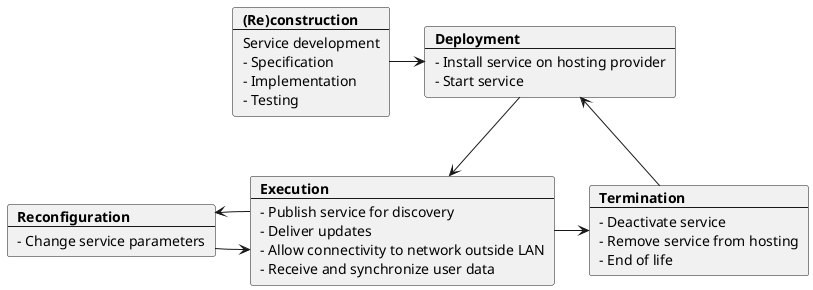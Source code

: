 @startuml

card construction [
<b>(Re)construction</b>
----
Service development
- Specification
- Implementation
- Testing
]

card deployment [
<b>Deployment</b>
--
- Install service on hosting provider
- Start service
]

card execution [
<b>Execution</b>
--
- Publish service for discovery
- Deliver updates
- Allow connectivity to network outside LAN
- Receive and synchronize user data
]

card termination [
<b>Termination</b>
--
- Deactivate service
- Remove service from hosting
- End of life
]

card reconfiguration [
<b>Reconfiguration</b>
--
- Change service parameters
]

construction -> deployment
deployment --> execution
reconfiguration -> execution
deployment <- termination
execution -> termination
reconfiguration <-- execution
@enduml